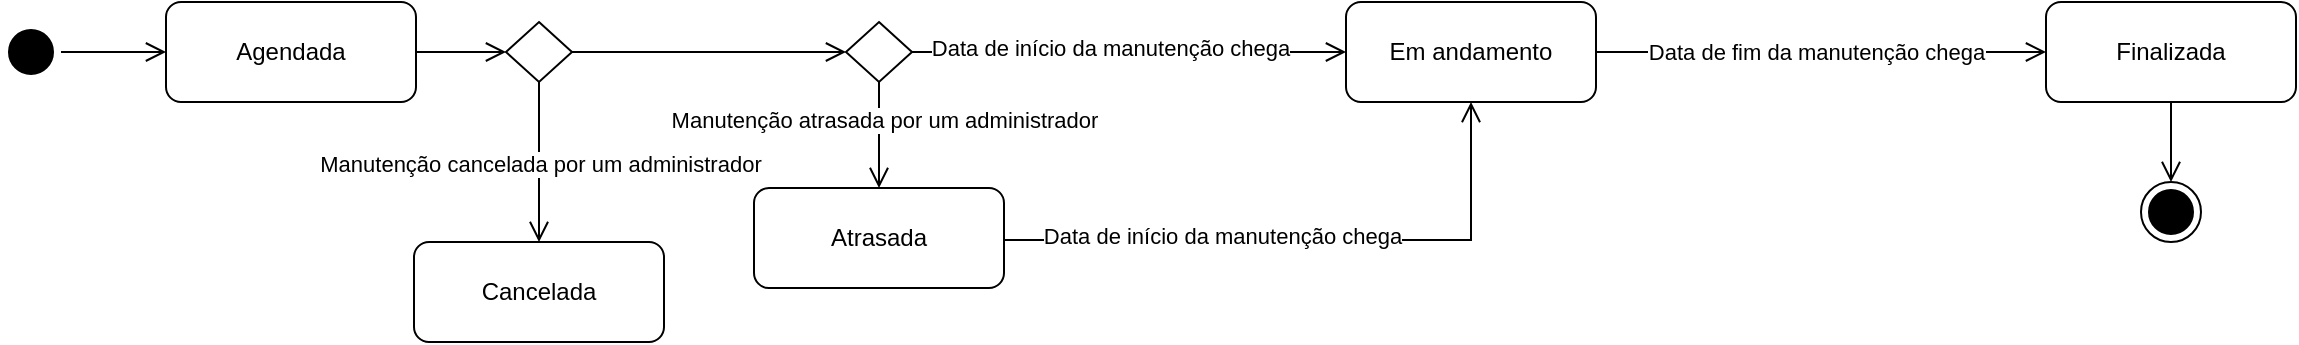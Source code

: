 <mxfile>
    <diagram id="Ivf2WGZNWMmR0G-gdNKk" name="Page-1">
        <mxGraphModel dx="1543" dy="732" grid="1" gridSize="10" guides="1" tooltips="1" connect="1" arrows="1" fold="1" page="1" pageScale="1" pageWidth="850" pageHeight="1100" math="0" shadow="0">
            <root>
                <mxCell id="0"/>
                <mxCell id="1" parent="0"/>
                <mxCell id="2" value="" style="ellipse;html=1;shape=startState;fillColor=#000000;strokeColor=#000000;" parent="1" vertex="1">
                    <mxGeometry x="87.5" y="120" width="30" height="30" as="geometry"/>
                </mxCell>
                <mxCell id="3" value="" style="edgeStyle=orthogonalEdgeStyle;html=1;verticalAlign=bottom;endArrow=open;endSize=8;strokeColor=#000000;rounded=0;entryX=0;entryY=0.5;entryDx=0;entryDy=0;exitX=1;exitY=0.5;exitDx=0;exitDy=0;" parent="1" source="2" target="4" edge="1">
                    <mxGeometry relative="1" as="geometry">
                        <mxPoint x="118.5" y="210" as="targetPoint"/>
                    </mxGeometry>
                </mxCell>
                <mxCell id="4" value="Agendada" style="rounded=1;whiteSpace=wrap;html=1;" parent="1" vertex="1">
                    <mxGeometry x="170" y="110" width="125" height="50" as="geometry"/>
                </mxCell>
                <mxCell id="8" value="" style="rhombus;whiteSpace=wrap;html=1;" parent="1" vertex="1">
                    <mxGeometry x="340" y="120" width="33" height="30" as="geometry"/>
                </mxCell>
                <mxCell id="9" value="" style="edgeStyle=orthogonalEdgeStyle;html=1;verticalAlign=bottom;endArrow=open;endSize=8;strokeColor=#000000;rounded=0;entryX=0;entryY=0.5;entryDx=0;entryDy=0;exitX=1;exitY=0.5;exitDx=0;exitDy=0;" parent="1" source="4" target="8" edge="1">
                    <mxGeometry relative="1" as="geometry">
                        <mxPoint x="180" y="145" as="targetPoint"/>
                        <mxPoint x="127.5" y="145" as="sourcePoint"/>
                    </mxGeometry>
                </mxCell>
                <mxCell id="10" value="" style="edgeStyle=orthogonalEdgeStyle;html=1;verticalAlign=bottom;endArrow=open;endSize=8;strokeColor=#000000;rounded=0;exitX=0.5;exitY=1;exitDx=0;exitDy=0;entryX=0.5;entryY=0;entryDx=0;entryDy=0;" parent="1" source="8" target="11" edge="1">
                    <mxGeometry relative="1" as="geometry">
                        <mxPoint x="360" y="180" as="targetPoint"/>
                        <mxPoint x="305" y="145" as="sourcePoint"/>
                    </mxGeometry>
                </mxCell>
                <mxCell id="12" value="Manutenção cancelada por um administrador" style="edgeLabel;html=1;align=center;verticalAlign=middle;resizable=0;points=[];" parent="10" vertex="1" connectable="0">
                    <mxGeometry x="-0.235" y="1" relative="1" as="geometry">
                        <mxPoint x="-1" y="10" as="offset"/>
                    </mxGeometry>
                </mxCell>
                <mxCell id="11" value="Cancelada" style="rounded=1;whiteSpace=wrap;html=1;" parent="1" vertex="1">
                    <mxGeometry x="294" y="230" width="125" height="50" as="geometry"/>
                </mxCell>
                <mxCell id="13" value="Em andamento" style="rounded=1;whiteSpace=wrap;html=1;" parent="1" vertex="1">
                    <mxGeometry x="760" y="110" width="125" height="50" as="geometry"/>
                </mxCell>
                <mxCell id="14" value="" style="edgeStyle=orthogonalEdgeStyle;html=1;verticalAlign=bottom;endArrow=open;endSize=8;strokeColor=#000000;rounded=0;entryX=0;entryY=0.5;entryDx=0;entryDy=0;exitX=1;exitY=0.5;exitDx=0;exitDy=0;" parent="1" source="8" target="15" edge="1">
                    <mxGeometry relative="1" as="geometry">
                        <mxPoint x="448" y="140" as="targetPoint"/>
                        <mxPoint x="403" y="140" as="sourcePoint"/>
                        <Array as="points">
                            <mxPoint x="480" y="135"/>
                            <mxPoint x="480" y="135"/>
                        </Array>
                    </mxGeometry>
                </mxCell>
                <mxCell id="15" value="" style="rhombus;whiteSpace=wrap;html=1;" parent="1" vertex="1">
                    <mxGeometry x="510" y="120" width="33" height="30" as="geometry"/>
                </mxCell>
                <mxCell id="16" value="Atrasada" style="rounded=1;whiteSpace=wrap;html=1;" parent="1" vertex="1">
                    <mxGeometry x="464" y="203" width="125" height="50" as="geometry"/>
                </mxCell>
                <mxCell id="17" value="" style="edgeStyle=orthogonalEdgeStyle;html=1;verticalAlign=bottom;endArrow=open;endSize=8;strokeColor=#000000;rounded=0;entryX=0.5;entryY=0;entryDx=0;entryDy=0;exitX=0.5;exitY=1;exitDx=0;exitDy=0;" parent="1" source="15" target="16" edge="1">
                    <mxGeometry relative="1" as="geometry">
                        <mxPoint x="520" y="145" as="targetPoint"/>
                        <mxPoint x="383.0" y="145" as="sourcePoint"/>
                    </mxGeometry>
                </mxCell>
                <mxCell id="18" value="Manutenção atrasada por um administrador" style="edgeLabel;html=1;align=center;verticalAlign=middle;resizable=0;points=[];" parent="17" vertex="1" connectable="0">
                    <mxGeometry x="-0.295" y="2" relative="1" as="geometry">
                        <mxPoint as="offset"/>
                    </mxGeometry>
                </mxCell>
                <mxCell id="19" value="" style="edgeStyle=orthogonalEdgeStyle;html=1;verticalAlign=bottom;endArrow=open;endSize=8;strokeColor=#000000;rounded=0;entryX=0;entryY=0.5;entryDx=0;entryDy=0;exitX=1;exitY=0.5;exitDx=0;exitDy=0;" parent="1" source="15" target="13" edge="1">
                    <mxGeometry relative="1" as="geometry">
                        <mxPoint x="520" y="145" as="targetPoint"/>
                        <mxPoint x="383.0" y="145" as="sourcePoint"/>
                        <Array as="points">
                            <mxPoint x="620" y="135"/>
                            <mxPoint x="620" y="135"/>
                        </Array>
                    </mxGeometry>
                </mxCell>
                <mxCell id="20" value="Data de início da manutenção chega" style="edgeLabel;html=1;align=center;verticalAlign=middle;resizable=0;points=[];" parent="19" vertex="1" connectable="0">
                    <mxGeometry x="-0.094" y="2" relative="1" as="geometry">
                        <mxPoint as="offset"/>
                    </mxGeometry>
                </mxCell>
                <mxCell id="21" value="" style="edgeStyle=orthogonalEdgeStyle;html=1;verticalAlign=bottom;endArrow=open;endSize=8;strokeColor=#000000;rounded=0;entryX=0.5;entryY=1;entryDx=0;entryDy=0;exitX=1;exitY=0.5;exitDx=0;exitDy=0;" parent="1" source="16" target="13" edge="1">
                    <mxGeometry relative="1" as="geometry">
                        <mxPoint x="827" y="229.53" as="targetPoint"/>
                        <mxPoint x="610.0" y="229.53" as="sourcePoint"/>
                        <Array as="points">
                            <mxPoint x="589" y="229"/>
                            <mxPoint x="823" y="229"/>
                        </Array>
                    </mxGeometry>
                </mxCell>
                <mxCell id="22" value="Data de início da manutenção chega" style="edgeLabel;html=1;align=center;verticalAlign=middle;resizable=0;points=[];" parent="21" vertex="1" connectable="0">
                    <mxGeometry x="-0.094" y="2" relative="1" as="geometry">
                        <mxPoint x="-28" as="offset"/>
                    </mxGeometry>
                </mxCell>
                <mxCell id="23" value="" style="edgeStyle=orthogonalEdgeStyle;html=1;verticalAlign=bottom;endArrow=open;endSize=8;strokeColor=#000000;rounded=0;entryX=0;entryY=0.5;entryDx=0;entryDy=0;exitX=1;exitY=0.5;exitDx=0;exitDy=0;" parent="1" source="13" target="25" edge="1">
                    <mxGeometry relative="1" as="geometry">
                        <mxPoint x="1077" y="200" as="targetPoint"/>
                        <mxPoint x="860" y="200" as="sourcePoint"/>
                        <Array as="points">
                            <mxPoint x="1110" y="135"/>
                            <mxPoint x="1110" y="135"/>
                        </Array>
                    </mxGeometry>
                </mxCell>
                <mxCell id="24" value="Data de fim da manutenção chega" style="edgeLabel;html=1;align=center;verticalAlign=middle;resizable=0;points=[];" parent="23" vertex="1" connectable="0">
                    <mxGeometry x="-0.094" y="2" relative="1" as="geometry">
                        <mxPoint x="8" y="2" as="offset"/>
                    </mxGeometry>
                </mxCell>
                <mxCell id="25" value="Finalizada" style="rounded=1;whiteSpace=wrap;html=1;" parent="1" vertex="1">
                    <mxGeometry x="1110" y="110" width="125" height="50" as="geometry"/>
                </mxCell>
                <mxCell id="26" value="" style="edgeStyle=orthogonalEdgeStyle;html=1;verticalAlign=bottom;endArrow=open;endSize=8;strokeColor=#000000;rounded=0;entryX=0.5;entryY=0;entryDx=0;entryDy=0;exitX=0.5;exitY=1;exitDx=0;exitDy=0;" parent="1" source="25" target="27" edge="1">
                    <mxGeometry relative="1" as="geometry">
                        <mxPoint x="1462.5" y="320" as="targetPoint"/>
                        <mxPoint x="1410" y="320" as="sourcePoint"/>
                    </mxGeometry>
                </mxCell>
                <mxCell id="27" value="" style="ellipse;html=1;shape=endState;fillColor=#000000;strokeColor=#000000;" parent="1" vertex="1">
                    <mxGeometry x="1157.5" y="200" width="30" height="30" as="geometry"/>
                </mxCell>
            </root>
        </mxGraphModel>
    </diagram>
</mxfile>